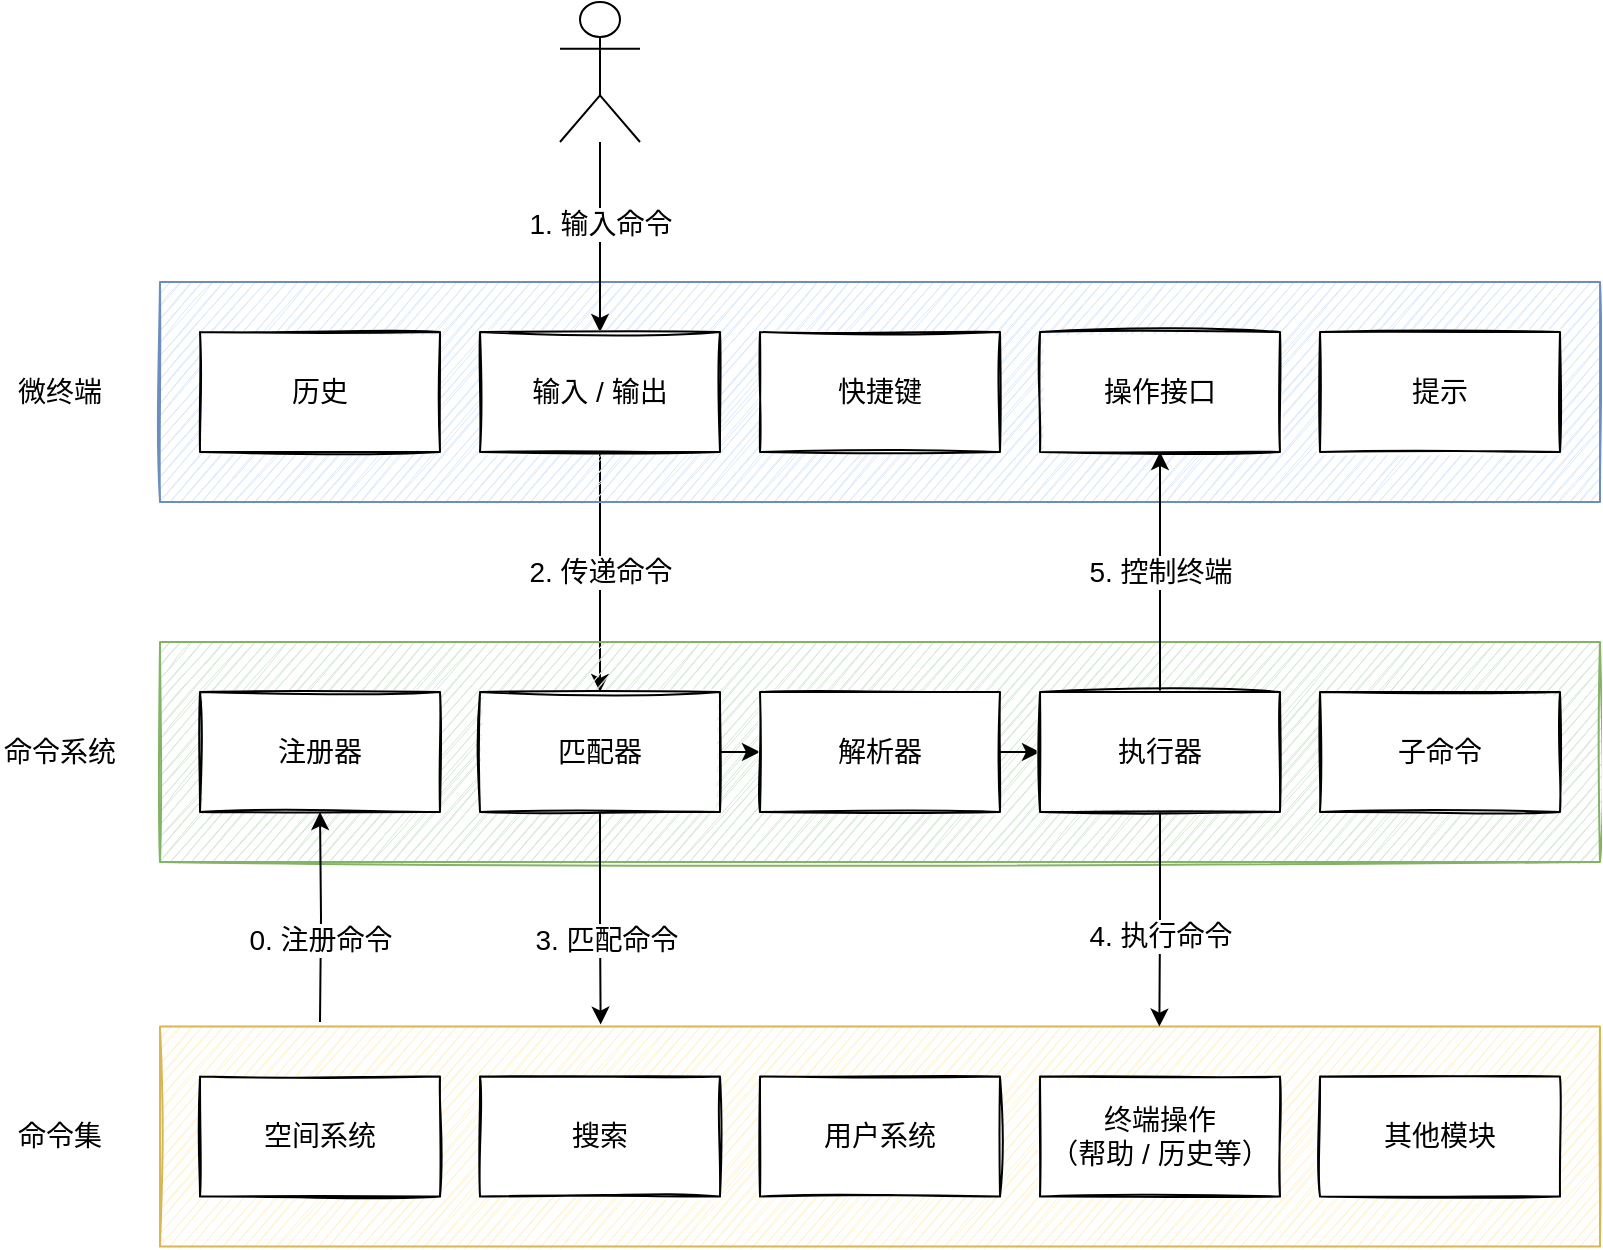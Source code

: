 <mxfile version="18.1.1" type="device"><diagram id="0D-dVf1DpsFCXy3uYekW" name="Page-1"><mxGraphModel dx="1234" dy="824" grid="1" gridSize="10" guides="1" tooltips="1" connect="1" arrows="1" fold="1" page="1" pageScale="1" pageWidth="827" pageHeight="1169" math="0" shadow="0"><root><mxCell id="0"/><mxCell id="1" parent="0"/><mxCell id="pjqbVVyFaD0kBZj8kXnD-54" value="2. 传递命令" style="edgeStyle=orthogonalEdgeStyle;rounded=0;orthogonalLoop=1;jettySize=auto;html=1;entryX=0.5;entryY=0;entryDx=0;entryDy=0;exitX=0.5;exitY=1;exitDx=0;exitDy=0;fontSize=14;" edge="1" parent="1" source="pjqbVVyFaD0kBZj8kXnD-24" target="pjqbVVyFaD0kBZj8kXnD-40"><mxGeometry relative="1" as="geometry"><mxPoint x="310" y="330" as="sourcePoint"/></mxGeometry></mxCell><mxCell id="pjqbVVyFaD0kBZj8kXnD-46" value="" style="rounded=0;whiteSpace=wrap;html=1;sketch=1;fillColor=#dae8fc;strokeColor=#6c8ebf;fontSize=14;" vertex="1" parent="1"><mxGeometry x="90" y="220" width="720" height="110" as="geometry"/></mxCell><mxCell id="pjqbVVyFaD0kBZj8kXnD-47" value="" style="edgeStyle=orthogonalEdgeStyle;rounded=0;orthogonalLoop=1;jettySize=auto;html=1;entryX=0.5;entryY=0;entryDx=0;entryDy=0;fontSize=14;" edge="1" parent="1" source="pjqbVVyFaD0kBZj8kXnD-10" target="pjqbVVyFaD0kBZj8kXnD-24"><mxGeometry relative="1" as="geometry"><Array as="points"/></mxGeometry></mxCell><mxCell id="pjqbVVyFaD0kBZj8kXnD-49" value="1. 输入命令" style="edgeLabel;html=1;align=center;verticalAlign=middle;resizable=0;points=[];fontSize=14;" vertex="1" connectable="0" parent="pjqbVVyFaD0kBZj8kXnD-47"><mxGeometry x="-0.143" relative="1" as="geometry"><mxPoint as="offset"/></mxGeometry></mxCell><mxCell id="pjqbVVyFaD0kBZj8kXnD-10" value="" style="shape=umlActor;verticalLabelPosition=bottom;verticalAlign=top;html=1;outlineConnect=0;fontSize=14;" vertex="1" parent="1"><mxGeometry x="290" y="80" width="40" height="70" as="geometry"/></mxCell><mxCell id="pjqbVVyFaD0kBZj8kXnD-19" value="" style="rounded=0;whiteSpace=wrap;html=1;sketch=1;fillColor=#fff2cc;strokeColor=#d6b656;fontSize=14;" vertex="1" parent="1"><mxGeometry x="90" y="592.3" width="720" height="110" as="geometry"/></mxCell><mxCell id="pjqbVVyFaD0kBZj8kXnD-24" value="输入 / 输出" style="rounded=0;whiteSpace=wrap;html=1;sketch=1;fontSize=14;" vertex="1" parent="1"><mxGeometry x="250" y="245" width="120" height="60" as="geometry"/></mxCell><mxCell id="pjqbVVyFaD0kBZj8kXnD-26" value="提示" style="rounded=0;whiteSpace=wrap;html=1;sketch=1;fontSize=14;" vertex="1" parent="1"><mxGeometry x="670" y="245" width="120" height="60" as="geometry"/></mxCell><mxCell id="pjqbVVyFaD0kBZj8kXnD-27" value="操作接口" style="rounded=0;whiteSpace=wrap;html=1;sketch=1;fontSize=14;" vertex="1" parent="1"><mxGeometry x="530" y="245" width="120" height="60" as="geometry"/></mxCell><mxCell id="pjqbVVyFaD0kBZj8kXnD-28" value="历史" style="rounded=0;whiteSpace=wrap;html=1;sketch=1;fontSize=14;" vertex="1" parent="1"><mxGeometry x="110" y="245" width="120" height="60" as="geometry"/></mxCell><mxCell id="pjqbVVyFaD0kBZj8kXnD-30" value="快捷键" style="rounded=0;whiteSpace=wrap;html=1;sketch=1;fontSize=14;" vertex="1" parent="1"><mxGeometry x="390" y="245" width="120" height="60" as="geometry"/></mxCell><mxCell id="pjqbVVyFaD0kBZj8kXnD-31" value="空间系统" style="rounded=0;whiteSpace=wrap;html=1;sketch=1;fontSize=14;" vertex="1" parent="1"><mxGeometry x="110" y="617.3" width="120" height="60" as="geometry"/></mxCell><mxCell id="pjqbVVyFaD0kBZj8kXnD-32" value="搜索" style="rounded=0;whiteSpace=wrap;html=1;sketch=1;fontSize=14;" vertex="1" parent="1"><mxGeometry x="250" y="617.3" width="120" height="60" as="geometry"/></mxCell><mxCell id="pjqbVVyFaD0kBZj8kXnD-33" value="终端操作&lt;br style=&quot;font-size: 14px;&quot;&gt;（帮助 / 历史等）" style="rounded=0;whiteSpace=wrap;html=1;sketch=1;fontSize=14;" vertex="1" parent="1"><mxGeometry x="530" y="617.3" width="120" height="60" as="geometry"/></mxCell><mxCell id="pjqbVVyFaD0kBZj8kXnD-34" value="用户系统" style="rounded=0;whiteSpace=wrap;html=1;sketch=1;fontSize=14;" vertex="1" parent="1"><mxGeometry x="390" y="617.3" width="120" height="60" as="geometry"/></mxCell><mxCell id="pjqbVVyFaD0kBZj8kXnD-35" value="其他模块" style="rounded=0;whiteSpace=wrap;html=1;sketch=1;fontSize=14;" vertex="1" parent="1"><mxGeometry x="670" y="617.3" width="120" height="60" as="geometry"/></mxCell><mxCell id="pjqbVVyFaD0kBZj8kXnD-39" value="" style="rounded=0;whiteSpace=wrap;html=1;sketch=1;fillColor=#d5e8d4;strokeColor=#82b366;fontSize=14;" vertex="1" parent="1"><mxGeometry x="90" y="400" width="720" height="110" as="geometry"/></mxCell><mxCell id="pjqbVVyFaD0kBZj8kXnD-50" style="edgeStyle=orthogonalEdgeStyle;rounded=0;orthogonalLoop=1;jettySize=auto;html=1;exitX=1;exitY=0.5;exitDx=0;exitDy=0;entryX=0;entryY=0.5;entryDx=0;entryDy=0;fontSize=14;" edge="1" parent="1" source="pjqbVVyFaD0kBZj8kXnD-40" target="pjqbVVyFaD0kBZj8kXnD-41"><mxGeometry relative="1" as="geometry"/></mxCell><mxCell id="pjqbVVyFaD0kBZj8kXnD-55" style="edgeStyle=orthogonalEdgeStyle;rounded=0;orthogonalLoop=1;jettySize=auto;html=1;exitX=0.5;exitY=1;exitDx=0;exitDy=0;entryX=0.306;entryY=-0.009;entryDx=0;entryDy=0;entryPerimeter=0;fontSize=14;" edge="1" parent="1" source="pjqbVVyFaD0kBZj8kXnD-40" target="pjqbVVyFaD0kBZj8kXnD-19"><mxGeometry relative="1" as="geometry"/></mxCell><mxCell id="pjqbVVyFaD0kBZj8kXnD-57" value="3. 匹配命令" style="edgeLabel;html=1;align=center;verticalAlign=middle;resizable=0;points=[];fontSize=14;" vertex="1" connectable="0" parent="pjqbVVyFaD0kBZj8kXnD-55"><mxGeometry x="0.206" y="2" relative="1" as="geometry"><mxPoint as="offset"/></mxGeometry></mxCell><mxCell id="pjqbVVyFaD0kBZj8kXnD-40" value="匹配器" style="rounded=0;whiteSpace=wrap;html=1;sketch=1;fontSize=14;" vertex="1" parent="1"><mxGeometry x="250" y="425" width="120" height="60" as="geometry"/></mxCell><mxCell id="pjqbVVyFaD0kBZj8kXnD-51" style="edgeStyle=orthogonalEdgeStyle;rounded=0;orthogonalLoop=1;jettySize=auto;html=1;exitX=1;exitY=0.5;exitDx=0;exitDy=0;fontSize=14;" edge="1" parent="1" source="pjqbVVyFaD0kBZj8kXnD-41" target="pjqbVVyFaD0kBZj8kXnD-43"><mxGeometry relative="1" as="geometry"/></mxCell><mxCell id="pjqbVVyFaD0kBZj8kXnD-41" value="解析器" style="rounded=0;whiteSpace=wrap;html=1;sketch=1;fontSize=14;" vertex="1" parent="1"><mxGeometry x="390" y="425" width="120" height="60" as="geometry"/></mxCell><mxCell id="pjqbVVyFaD0kBZj8kXnD-42" value="子命令" style="rounded=0;whiteSpace=wrap;html=1;sketch=1;fontSize=14;" vertex="1" parent="1"><mxGeometry x="670" y="425" width="120" height="60" as="geometry"/></mxCell><mxCell id="pjqbVVyFaD0kBZj8kXnD-56" style="edgeStyle=orthogonalEdgeStyle;rounded=0;orthogonalLoop=1;jettySize=auto;html=1;exitX=0.5;exitY=1;exitDx=0;exitDy=0;entryX=0.694;entryY=0;entryDx=0;entryDy=0;entryPerimeter=0;fontSize=14;" edge="1" parent="1" source="pjqbVVyFaD0kBZj8kXnD-43" target="pjqbVVyFaD0kBZj8kXnD-19"><mxGeometry relative="1" as="geometry"/></mxCell><mxCell id="pjqbVVyFaD0kBZj8kXnD-58" value="4. 执行命令" style="edgeLabel;html=1;align=center;verticalAlign=middle;resizable=0;points=[];fontSize=14;" vertex="1" connectable="0" parent="pjqbVVyFaD0kBZj8kXnD-56"><mxGeometry x="0.15" relative="1" as="geometry"><mxPoint as="offset"/></mxGeometry></mxCell><mxCell id="pjqbVVyFaD0kBZj8kXnD-59" style="edgeStyle=orthogonalEdgeStyle;rounded=0;orthogonalLoop=1;jettySize=auto;html=1;exitX=0.5;exitY=0;exitDx=0;exitDy=0;entryX=0.5;entryY=1;entryDx=0;entryDy=0;fontSize=14;" edge="1" parent="1" source="pjqbVVyFaD0kBZj8kXnD-43" target="pjqbVVyFaD0kBZj8kXnD-27"><mxGeometry relative="1" as="geometry"/></mxCell><mxCell id="pjqbVVyFaD0kBZj8kXnD-62" value="5. 控制终端" style="edgeLabel;html=1;align=center;verticalAlign=middle;resizable=0;points=[];fontSize=14;" vertex="1" connectable="0" parent="pjqbVVyFaD0kBZj8kXnD-59"><mxGeometry relative="1" as="geometry"><mxPoint as="offset"/></mxGeometry></mxCell><mxCell id="pjqbVVyFaD0kBZj8kXnD-43" value="执行器" style="rounded=0;whiteSpace=wrap;html=1;sketch=1;fontSize=14;" vertex="1" parent="1"><mxGeometry x="530" y="425" width="120" height="60" as="geometry"/></mxCell><mxCell id="pjqbVVyFaD0kBZj8kXnD-67" style="edgeStyle=orthogonalEdgeStyle;rounded=0;orthogonalLoop=1;jettySize=auto;html=1;entryX=0.5;entryY=1;entryDx=0;entryDy=0;fontSize=14;" edge="1" parent="1" target="pjqbVVyFaD0kBZj8kXnD-45"><mxGeometry relative="1" as="geometry"><mxPoint x="170" y="590" as="sourcePoint"/></mxGeometry></mxCell><mxCell id="pjqbVVyFaD0kBZj8kXnD-68" value="0. 注册命令" style="edgeLabel;html=1;align=center;verticalAlign=middle;resizable=0;points=[];fontSize=14;" vertex="1" connectable="0" parent="pjqbVVyFaD0kBZj8kXnD-67"><mxGeometry x="-0.248" y="1" relative="1" as="geometry"><mxPoint y="-2" as="offset"/></mxGeometry></mxCell><mxCell id="pjqbVVyFaD0kBZj8kXnD-45" value="注册器" style="rounded=0;whiteSpace=wrap;html=1;sketch=1;fontSize=14;" vertex="1" parent="1"><mxGeometry x="110" y="425" width="120" height="60" as="geometry"/></mxCell><mxCell id="pjqbVVyFaD0kBZj8kXnD-63" value="微终端" style="text;html=1;strokeColor=none;fillColor=none;align=center;verticalAlign=middle;whiteSpace=wrap;rounded=0;sketch=1;fontSize=14;" vertex="1" parent="1"><mxGeometry x="10" y="260" width="60" height="30" as="geometry"/></mxCell><mxCell id="pjqbVVyFaD0kBZj8kXnD-64" value="命令系统" style="text;html=1;strokeColor=none;fillColor=none;align=center;verticalAlign=middle;whiteSpace=wrap;rounded=0;sketch=1;fontSize=14;" vertex="1" parent="1"><mxGeometry x="10" y="440" width="60" height="30" as="geometry"/></mxCell><mxCell id="pjqbVVyFaD0kBZj8kXnD-65" value="命令集" style="text;html=1;strokeColor=none;fillColor=none;align=center;verticalAlign=middle;whiteSpace=wrap;rounded=0;sketch=1;fontSize=14;" vertex="1" parent="1"><mxGeometry x="10" y="632.3" width="60" height="30" as="geometry"/></mxCell></root></mxGraphModel></diagram></mxfile>